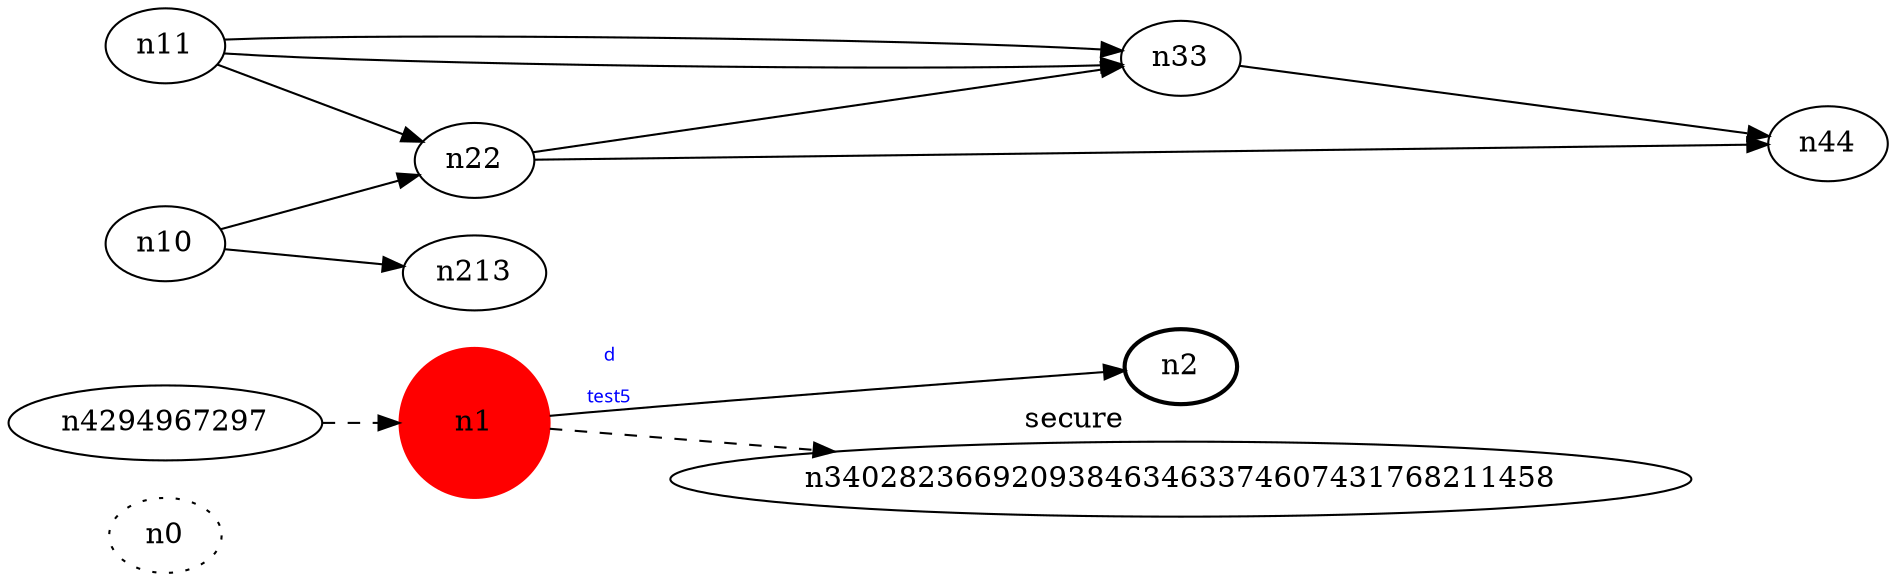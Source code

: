 digraph test5 {
	rankdir=LR;
	fontcolor=blue; /* c0; c1; c0 -- c170141183460469231731687303715884105728 */
	n0 [style=dotted, fillcolor="#123456"]; // c2; c0; c-1442150 -- c3
	n1 [height=1, width=1, color=red, style=filled];
	n2 [style=bold, xlabel="secure"];
	n4294967297 -> n1 -> n340282366920938463463374607431768211458[style=dashed];
	n1 -> n2 [fontname="comic sans", label="d\n\l\G", fontcolor=blue, fontsize=9];
	n11 -> n22;
	n11 -> n33;
	n10 -> n22;
	n11 -> n33;
	n10 -> n213;
	n22 -> n33;
	n22 -> n44;
	n33 -> n44;
}
